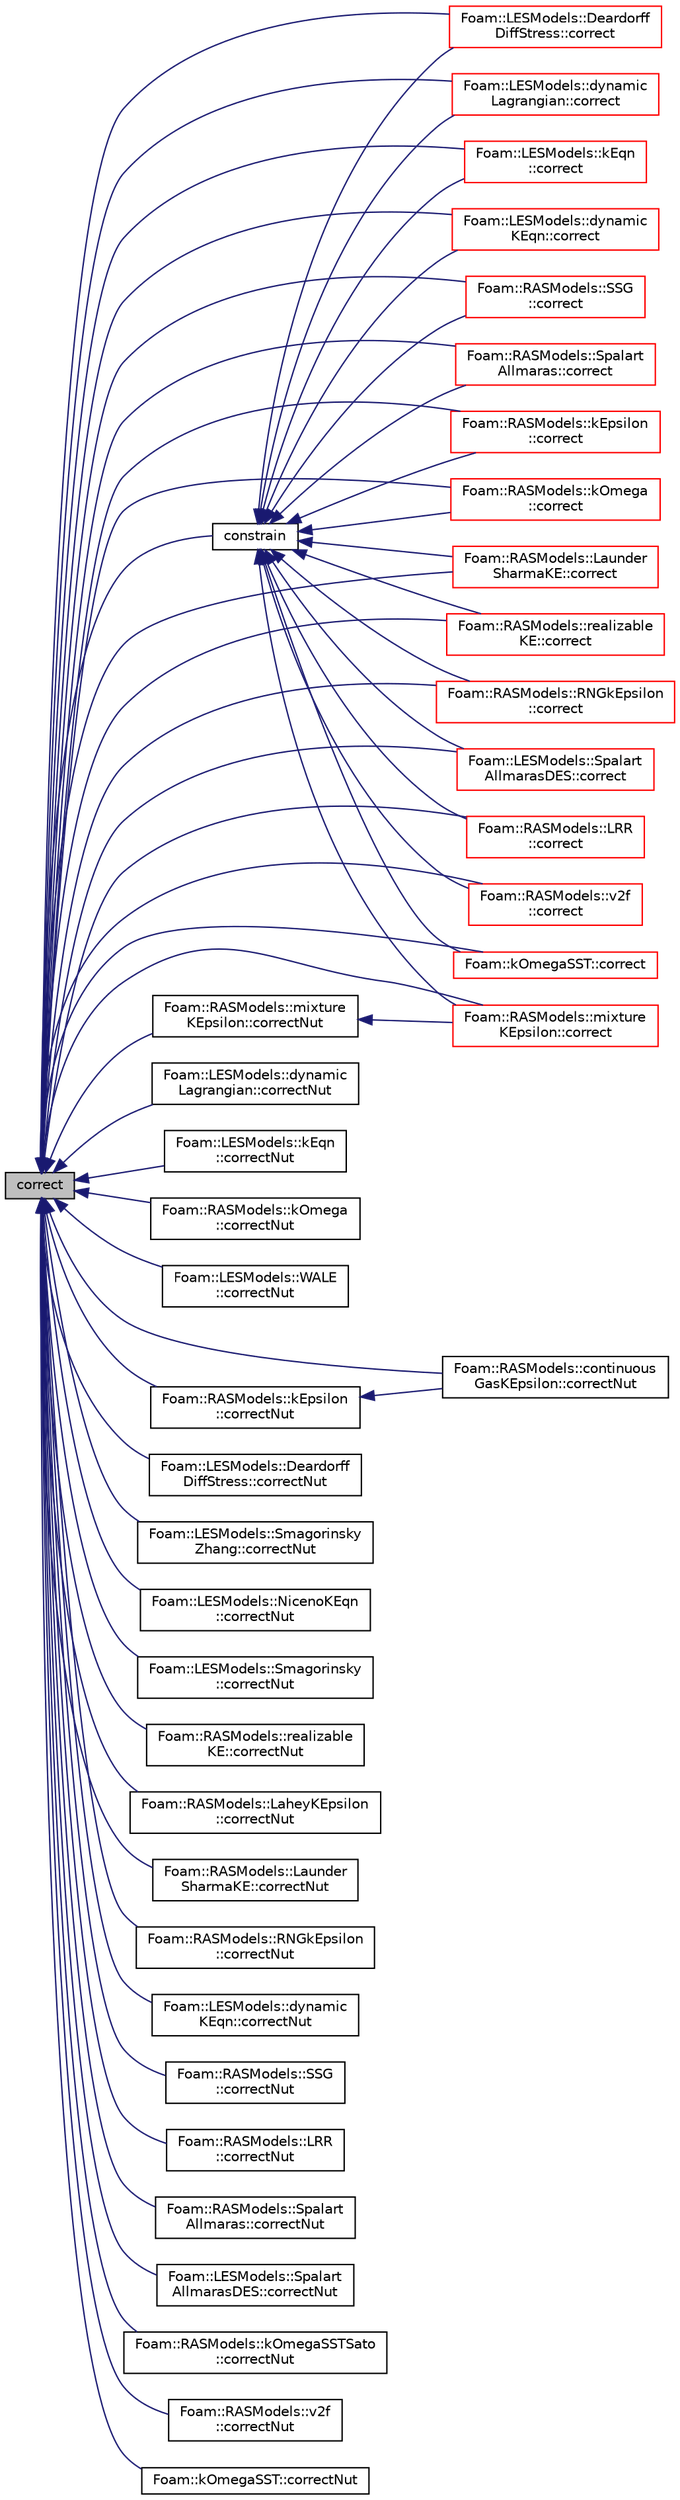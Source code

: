 digraph "correct"
{
  bgcolor="transparent";
  edge [fontname="Helvetica",fontsize="10",labelfontname="Helvetica",labelfontsize="10"];
  node [fontname="Helvetica",fontsize="10",shape=record];
  rankdir="LR";
  Node1 [label="correct",height=0.2,width=0.4,color="black", fillcolor="grey75", style="filled", fontcolor="black"];
  Node1 -> Node2 [dir="back",color="midnightblue",fontsize="10",style="solid",fontname="Helvetica"];
  Node2 [label="constrain",height=0.2,width=0.4,color="black",URL="$a01756.html#ab41c286bca1d06f1df7ae33c4f45b1bd",tooltip="Apply constraints to equation. "];
  Node2 -> Node3 [dir="back",color="midnightblue",fontsize="10",style="solid",fontname="Helvetica"];
  Node3 [label="Foam::LESModels::Deardorff\lDiffStress::correct",height=0.2,width=0.4,color="red",URL="$a00505.html#a3ae44b28050c3aa494c1d8e18cf618c1",tooltip="Correct sub-grid stress, eddy-Viscosity and related properties. "];
  Node2 -> Node4 [dir="back",color="midnightblue",fontsize="10",style="solid",fontname="Helvetica"];
  Node4 [label="Foam::LESModels::dynamic\lLagrangian::correct",height=0.2,width=0.4,color="red",URL="$a00607.html#a3ae44b28050c3aa494c1d8e18cf618c1",tooltip="Correct Eddy-Viscosity and related properties. "];
  Node2 -> Node5 [dir="back",color="midnightblue",fontsize="10",style="solid",fontname="Helvetica"];
  Node5 [label="Foam::LESModels::kEqn\l::correct",height=0.2,width=0.4,color="red",URL="$a01248.html#a3ae44b28050c3aa494c1d8e18cf618c1",tooltip="Correct eddy-Viscosity and related properties. "];
  Node2 -> Node6 [dir="back",color="midnightblue",fontsize="10",style="solid",fontname="Helvetica"];
  Node6 [label="Foam::LESModels::dynamic\lKEqn::correct",height=0.2,width=0.4,color="red",URL="$a00606.html#a3ae44b28050c3aa494c1d8e18cf618c1",tooltip="Correct Eddy-Viscosity and related properties. "];
  Node2 -> Node7 [dir="back",color="midnightblue",fontsize="10",style="solid",fontname="Helvetica"];
  Node7 [label="Foam::RASModels::SSG\l::correct",height=0.2,width=0.4,color="red",URL="$a02502.html#a3ae44b28050c3aa494c1d8e18cf618c1",tooltip="Solve the turbulence equations and correct eddy-Viscosity and. "];
  Node2 -> Node8 [dir="back",color="midnightblue",fontsize="10",style="solid",fontname="Helvetica"];
  Node8 [label="Foam::RASModels::Spalart\lAllmaras::correct",height=0.2,width=0.4,color="red",URL="$a02462.html#a3ae44b28050c3aa494c1d8e18cf618c1",tooltip="Solve the turbulence equations and correct the turbulence viscosity. "];
  Node2 -> Node9 [dir="back",color="midnightblue",fontsize="10",style="solid",fontname="Helvetica"];
  Node9 [label="Foam::RASModels::kEpsilon\l::correct",height=0.2,width=0.4,color="red",URL="$a01247.html#a3ae44b28050c3aa494c1d8e18cf618c1",tooltip="Solve the turbulence equations and correct the turbulence viscosity. "];
  Node2 -> Node10 [dir="back",color="midnightblue",fontsize="10",style="solid",fontname="Helvetica"];
  Node10 [label="Foam::RASModels::kOmega\l::correct",height=0.2,width=0.4,color="red",URL="$a01264.html#a3ae44b28050c3aa494c1d8e18cf618c1",tooltip="Solve the turbulence equations and correct the turbulence viscosity. "];
  Node2 -> Node11 [dir="back",color="midnightblue",fontsize="10",style="solid",fontname="Helvetica"];
  Node11 [label="Foam::RASModels::Launder\lSharmaKE::correct",height=0.2,width=0.4,color="red",URL="$a01297.html#a3ae44b28050c3aa494c1d8e18cf618c1",tooltip="Solve the turbulence equations and correct the turbulence viscosity. "];
  Node2 -> Node12 [dir="back",color="midnightblue",fontsize="10",style="solid",fontname="Helvetica"];
  Node12 [label="Foam::RASModels::realizable\lKE::correct",height=0.2,width=0.4,color="red",URL="$a02150.html#a3ae44b28050c3aa494c1d8e18cf618c1",tooltip="Solve the turbulence equations and correct the turbulence viscosity. "];
  Node2 -> Node13 [dir="back",color="midnightblue",fontsize="10",style="solid",fontname="Helvetica"];
  Node13 [label="Foam::RASModels::RNGkEpsilon\l::correct",height=0.2,width=0.4,color="red",URL="$a02269.html#a3ae44b28050c3aa494c1d8e18cf618c1",tooltip="Solve the turbulence equations and correct the turbulence viscosity. "];
  Node2 -> Node14 [dir="back",color="midnightblue",fontsize="10",style="solid",fontname="Helvetica"];
  Node14 [label="Foam::LESModels::Spalart\lAllmarasDES::correct",height=0.2,width=0.4,color="red",URL="$a02464.html#a3ae44b28050c3aa494c1d8e18cf618c1",tooltip="Correct nuTilda and related properties. "];
  Node2 -> Node15 [dir="back",color="midnightblue",fontsize="10",style="solid",fontname="Helvetica"];
  Node15 [label="Foam::RASModels::LRR\l::correct",height=0.2,width=0.4,color="red",URL="$a01413.html#a3ae44b28050c3aa494c1d8e18cf618c1",tooltip="Solve the turbulence equations and correct eddy-Viscosity and. "];
  Node2 -> Node16 [dir="back",color="midnightblue",fontsize="10",style="solid",fontname="Helvetica"];
  Node16 [label="Foam::RASModels::mixture\lKEpsilon::correct",height=0.2,width=0.4,color="red",URL="$a01553.html#a3ae44b28050c3aa494c1d8e18cf618c1",tooltip="Solve the turbulence equations and correct the turbulence viscosity. "];
  Node2 -> Node17 [dir="back",color="midnightblue",fontsize="10",style="solid",fontname="Helvetica"];
  Node17 [label="Foam::RASModels::v2f\l::correct",height=0.2,width=0.4,color="red",URL="$a02883.html#a3ae44b28050c3aa494c1d8e18cf618c1",tooltip="Solve the turbulence equations and correct the turbulence viscosity. "];
  Node2 -> Node18 [dir="back",color="midnightblue",fontsize="10",style="solid",fontname="Helvetica"];
  Node18 [label="Foam::kOmegaSST::correct",height=0.2,width=0.4,color="red",URL="$a01265.html#a3ae44b28050c3aa494c1d8e18cf618c1",tooltip="Solve the turbulence equations and correct the turbulence viscosity. "];
  Node1 -> Node3 [dir="back",color="midnightblue",fontsize="10",style="solid",fontname="Helvetica"];
  Node1 -> Node4 [dir="back",color="midnightblue",fontsize="10",style="solid",fontname="Helvetica"];
  Node1 -> Node5 [dir="back",color="midnightblue",fontsize="10",style="solid",fontname="Helvetica"];
  Node1 -> Node6 [dir="back",color="midnightblue",fontsize="10",style="solid",fontname="Helvetica"];
  Node1 -> Node7 [dir="back",color="midnightblue",fontsize="10",style="solid",fontname="Helvetica"];
  Node1 -> Node8 [dir="back",color="midnightblue",fontsize="10",style="solid",fontname="Helvetica"];
  Node1 -> Node9 [dir="back",color="midnightblue",fontsize="10",style="solid",fontname="Helvetica"];
  Node1 -> Node10 [dir="back",color="midnightblue",fontsize="10",style="solid",fontname="Helvetica"];
  Node1 -> Node12 [dir="back",color="midnightblue",fontsize="10",style="solid",fontname="Helvetica"];
  Node1 -> Node13 [dir="back",color="midnightblue",fontsize="10",style="solid",fontname="Helvetica"];
  Node1 -> Node11 [dir="back",color="midnightblue",fontsize="10",style="solid",fontname="Helvetica"];
  Node1 -> Node14 [dir="back",color="midnightblue",fontsize="10",style="solid",fontname="Helvetica"];
  Node1 -> Node15 [dir="back",color="midnightblue",fontsize="10",style="solid",fontname="Helvetica"];
  Node1 -> Node16 [dir="back",color="midnightblue",fontsize="10",style="solid",fontname="Helvetica"];
  Node1 -> Node17 [dir="back",color="midnightblue",fontsize="10",style="solid",fontname="Helvetica"];
  Node1 -> Node18 [dir="back",color="midnightblue",fontsize="10",style="solid",fontname="Helvetica"];
  Node1 -> Node19 [dir="back",color="midnightblue",fontsize="10",style="solid",fontname="Helvetica"];
  Node19 [label="Foam::LESModels::dynamic\lLagrangian::correctNut",height=0.2,width=0.4,color="black",URL="$a00607.html#a49501d539a9eb81be373db98c31bc2b0",tooltip="Update sub-grid eddy-viscosity. "];
  Node1 -> Node20 [dir="back",color="midnightblue",fontsize="10",style="solid",fontname="Helvetica"];
  Node20 [label="Foam::LESModels::kEqn\l::correctNut",height=0.2,width=0.4,color="black",URL="$a01248.html#aaffe89433f18f1ee4137486e19219448"];
  Node1 -> Node21 [dir="back",color="midnightblue",fontsize="10",style="solid",fontname="Helvetica"];
  Node21 [label="Foam::RASModels::kOmega\l::correctNut",height=0.2,width=0.4,color="black",URL="$a01264.html#aaffe89433f18f1ee4137486e19219448"];
  Node1 -> Node22 [dir="back",color="midnightblue",fontsize="10",style="solid",fontname="Helvetica"];
  Node22 [label="Foam::LESModels::WALE\l::correctNut",height=0.2,width=0.4,color="black",URL="$a02934.html#aaffe89433f18f1ee4137486e19219448",tooltip="Update the SGS eddy-viscosity. "];
  Node1 -> Node23 [dir="back",color="midnightblue",fontsize="10",style="solid",fontname="Helvetica"];
  Node23 [label="Foam::RASModels::continuous\lGasKEpsilon::correctNut",height=0.2,width=0.4,color="black",URL="$a00397.html#aaffe89433f18f1ee4137486e19219448"];
  Node1 -> Node24 [dir="back",color="midnightblue",fontsize="10",style="solid",fontname="Helvetica"];
  Node24 [label="Foam::LESModels::Deardorff\lDiffStress::correctNut",height=0.2,width=0.4,color="black",URL="$a00505.html#aaffe89433f18f1ee4137486e19219448",tooltip="Update the eddy-viscosity. "];
  Node1 -> Node25 [dir="back",color="midnightblue",fontsize="10",style="solid",fontname="Helvetica"];
  Node25 [label="Foam::LESModels::Smagorinsky\lZhang::correctNut",height=0.2,width=0.4,color="black",URL="$a02422.html#aaffe89433f18f1ee4137486e19219448",tooltip="Update the SGS eddy viscosity. "];
  Node1 -> Node26 [dir="back",color="midnightblue",fontsize="10",style="solid",fontname="Helvetica"];
  Node26 [label="Foam::LESModels::NicenoKEqn\l::correctNut",height=0.2,width=0.4,color="black",URL="$a01621.html#aaffe89433f18f1ee4137486e19219448"];
  Node1 -> Node27 [dir="back",color="midnightblue",fontsize="10",style="solid",fontname="Helvetica"];
  Node27 [label="Foam::LESModels::Smagorinsky\l::correctNut",height=0.2,width=0.4,color="black",URL="$a02421.html#aaffe89433f18f1ee4137486e19219448",tooltip="Update the SGS eddy viscosity. "];
  Node1 -> Node28 [dir="back",color="midnightblue",fontsize="10",style="solid",fontname="Helvetica"];
  Node28 [label="Foam::RASModels::realizable\lKE::correctNut",height=0.2,width=0.4,color="black",URL="$a02150.html#a2957cc34e2bd97ee417bf80bbc577c59"];
  Node1 -> Node29 [dir="back",color="midnightblue",fontsize="10",style="solid",fontname="Helvetica"];
  Node29 [label="Foam::RASModels::LaheyKEpsilon\l::correctNut",height=0.2,width=0.4,color="black",URL="$a01283.html#aaffe89433f18f1ee4137486e19219448"];
  Node1 -> Node30 [dir="back",color="midnightblue",fontsize="10",style="solid",fontname="Helvetica"];
  Node30 [label="Foam::RASModels::kEpsilon\l::correctNut",height=0.2,width=0.4,color="black",URL="$a01247.html#aaffe89433f18f1ee4137486e19219448"];
  Node30 -> Node23 [dir="back",color="midnightblue",fontsize="10",style="solid",fontname="Helvetica"];
  Node1 -> Node31 [dir="back",color="midnightblue",fontsize="10",style="solid",fontname="Helvetica"];
  Node31 [label="Foam::RASModels::Launder\lSharmaKE::correctNut",height=0.2,width=0.4,color="black",URL="$a01297.html#aaffe89433f18f1ee4137486e19219448"];
  Node1 -> Node32 [dir="back",color="midnightblue",fontsize="10",style="solid",fontname="Helvetica"];
  Node32 [label="Foam::RASModels::RNGkEpsilon\l::correctNut",height=0.2,width=0.4,color="black",URL="$a02269.html#aaffe89433f18f1ee4137486e19219448"];
  Node1 -> Node33 [dir="back",color="midnightblue",fontsize="10",style="solid",fontname="Helvetica"];
  Node33 [label="Foam::LESModels::dynamic\lKEqn::correctNut",height=0.2,width=0.4,color="black",URL="$a00606.html#a4fd4b75ace8664e683265b3906fae067",tooltip="Update sub-grid eddy-viscosity. "];
  Node1 -> Node34 [dir="back",color="midnightblue",fontsize="10",style="solid",fontname="Helvetica"];
  Node34 [label="Foam::RASModels::SSG\l::correctNut",height=0.2,width=0.4,color="black",URL="$a02502.html#aaffe89433f18f1ee4137486e19219448",tooltip="Update the eddy-viscosity. "];
  Node1 -> Node35 [dir="back",color="midnightblue",fontsize="10",style="solid",fontname="Helvetica"];
  Node35 [label="Foam::RASModels::mixture\lKEpsilon::correctNut",height=0.2,width=0.4,color="black",URL="$a01553.html#aaffe89433f18f1ee4137486e19219448"];
  Node35 -> Node16 [dir="back",color="midnightblue",fontsize="10",style="solid",fontname="Helvetica"];
  Node1 -> Node36 [dir="back",color="midnightblue",fontsize="10",style="solid",fontname="Helvetica"];
  Node36 [label="Foam::RASModels::LRR\l::correctNut",height=0.2,width=0.4,color="black",URL="$a01413.html#aaffe89433f18f1ee4137486e19219448",tooltip="Update the eddy-viscosity. "];
  Node1 -> Node37 [dir="back",color="midnightblue",fontsize="10",style="solid",fontname="Helvetica"];
  Node37 [label="Foam::RASModels::Spalart\lAllmaras::correctNut",height=0.2,width=0.4,color="black",URL="$a02462.html#a2dcc60a41344ed6b9925cafa52312ae2"];
  Node1 -> Node38 [dir="back",color="midnightblue",fontsize="10",style="solid",fontname="Helvetica"];
  Node38 [label="Foam::LESModels::Spalart\lAllmarasDES::correctNut",height=0.2,width=0.4,color="black",URL="$a02464.html#a2dcc60a41344ed6b9925cafa52312ae2"];
  Node1 -> Node39 [dir="back",color="midnightblue",fontsize="10",style="solid",fontname="Helvetica"];
  Node39 [label="Foam::RASModels::kOmegaSSTSato\l::correctNut",height=0.2,width=0.4,color="black",URL="$a01270.html#aaffe89433f18f1ee4137486e19219448"];
  Node1 -> Node40 [dir="back",color="midnightblue",fontsize="10",style="solid",fontname="Helvetica"];
  Node40 [label="Foam::RASModels::v2f\l::correctNut",height=0.2,width=0.4,color="black",URL="$a02883.html#aaffe89433f18f1ee4137486e19219448"];
  Node1 -> Node41 [dir="back",color="midnightblue",fontsize="10",style="solid",fontname="Helvetica"];
  Node41 [label="Foam::kOmegaSST::correctNut",height=0.2,width=0.4,color="black",URL="$a01265.html#aa578216b72d8b817035c3349cc981033"];
}
